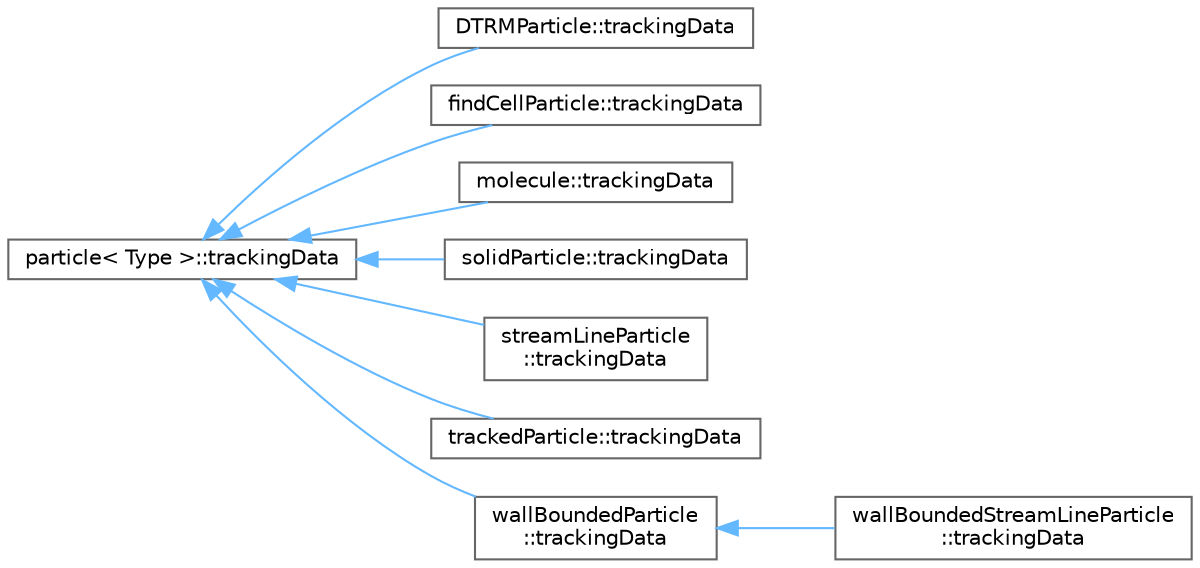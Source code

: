 digraph "Graphical Class Hierarchy"
{
 // LATEX_PDF_SIZE
  bgcolor="transparent";
  edge [fontname=Helvetica,fontsize=10,labelfontname=Helvetica,labelfontsize=10];
  node [fontname=Helvetica,fontsize=10,shape=box,height=0.2,width=0.4];
  rankdir="LR";
  Node0 [id="Node000000",label="particle\< Type \>::trackingData",height=0.2,width=0.4,color="grey40", fillcolor="white", style="filled",URL="$classFoam_1_1particle_1_1trackingData.html",tooltip=" "];
  Node0 -> Node1 [id="edge5165_Node000000_Node000001",dir="back",color="steelblue1",style="solid",tooltip=" "];
  Node1 [id="Node000001",label="DTRMParticle::trackingData",height=0.2,width=0.4,color="grey40", fillcolor="white", style="filled",URL="$classFoam_1_1DTRMParticle_1_1trackingData.html",tooltip=" "];
  Node0 -> Node2 [id="edge5166_Node000000_Node000002",dir="back",color="steelblue1",style="solid",tooltip=" "];
  Node2 [id="Node000002",label="findCellParticle::trackingData",height=0.2,width=0.4,color="grey40", fillcolor="white", style="filled",URL="$classFoam_1_1findCellParticle_1_1trackingData.html",tooltip=" "];
  Node0 -> Node3 [id="edge5167_Node000000_Node000003",dir="back",color="steelblue1",style="solid",tooltip=" "];
  Node3 [id="Node000003",label="molecule::trackingData",height=0.2,width=0.4,color="grey40", fillcolor="white", style="filled",URL="$classFoam_1_1molecule_1_1trackingData.html",tooltip=" "];
  Node0 -> Node4 [id="edge5168_Node000000_Node000004",dir="back",color="steelblue1",style="solid",tooltip=" "];
  Node4 [id="Node000004",label="solidParticle::trackingData",height=0.2,width=0.4,color="grey40", fillcolor="white", style="filled",URL="$classFoam_1_1solidParticle_1_1trackingData.html",tooltip=" "];
  Node0 -> Node5 [id="edge5169_Node000000_Node000005",dir="back",color="steelblue1",style="solid",tooltip=" "];
  Node5 [id="Node000005",label="streamLineParticle\l::trackingData",height=0.2,width=0.4,color="grey40", fillcolor="white", style="filled",URL="$classFoam_1_1streamLineParticle_1_1trackingData.html",tooltip=" "];
  Node0 -> Node6 [id="edge5170_Node000000_Node000006",dir="back",color="steelblue1",style="solid",tooltip=" "];
  Node6 [id="Node000006",label="trackedParticle::trackingData",height=0.2,width=0.4,color="grey40", fillcolor="white", style="filled",URL="$classFoam_1_1trackedParticle_1_1trackingData.html",tooltip=" "];
  Node0 -> Node7 [id="edge5171_Node000000_Node000007",dir="back",color="steelblue1",style="solid",tooltip=" "];
  Node7 [id="Node000007",label="wallBoundedParticle\l::trackingData",height=0.2,width=0.4,color="grey40", fillcolor="white", style="filled",URL="$classFoam_1_1wallBoundedParticle_1_1trackingData.html",tooltip=" "];
  Node7 -> Node8 [id="edge5172_Node000007_Node000008",dir="back",color="steelblue1",style="solid",tooltip=" "];
  Node8 [id="Node000008",label="wallBoundedStreamLineParticle\l::trackingData",height=0.2,width=0.4,color="grey40", fillcolor="white", style="filled",URL="$classFoam_1_1wallBoundedStreamLineParticle_1_1trackingData.html",tooltip=" "];
}
